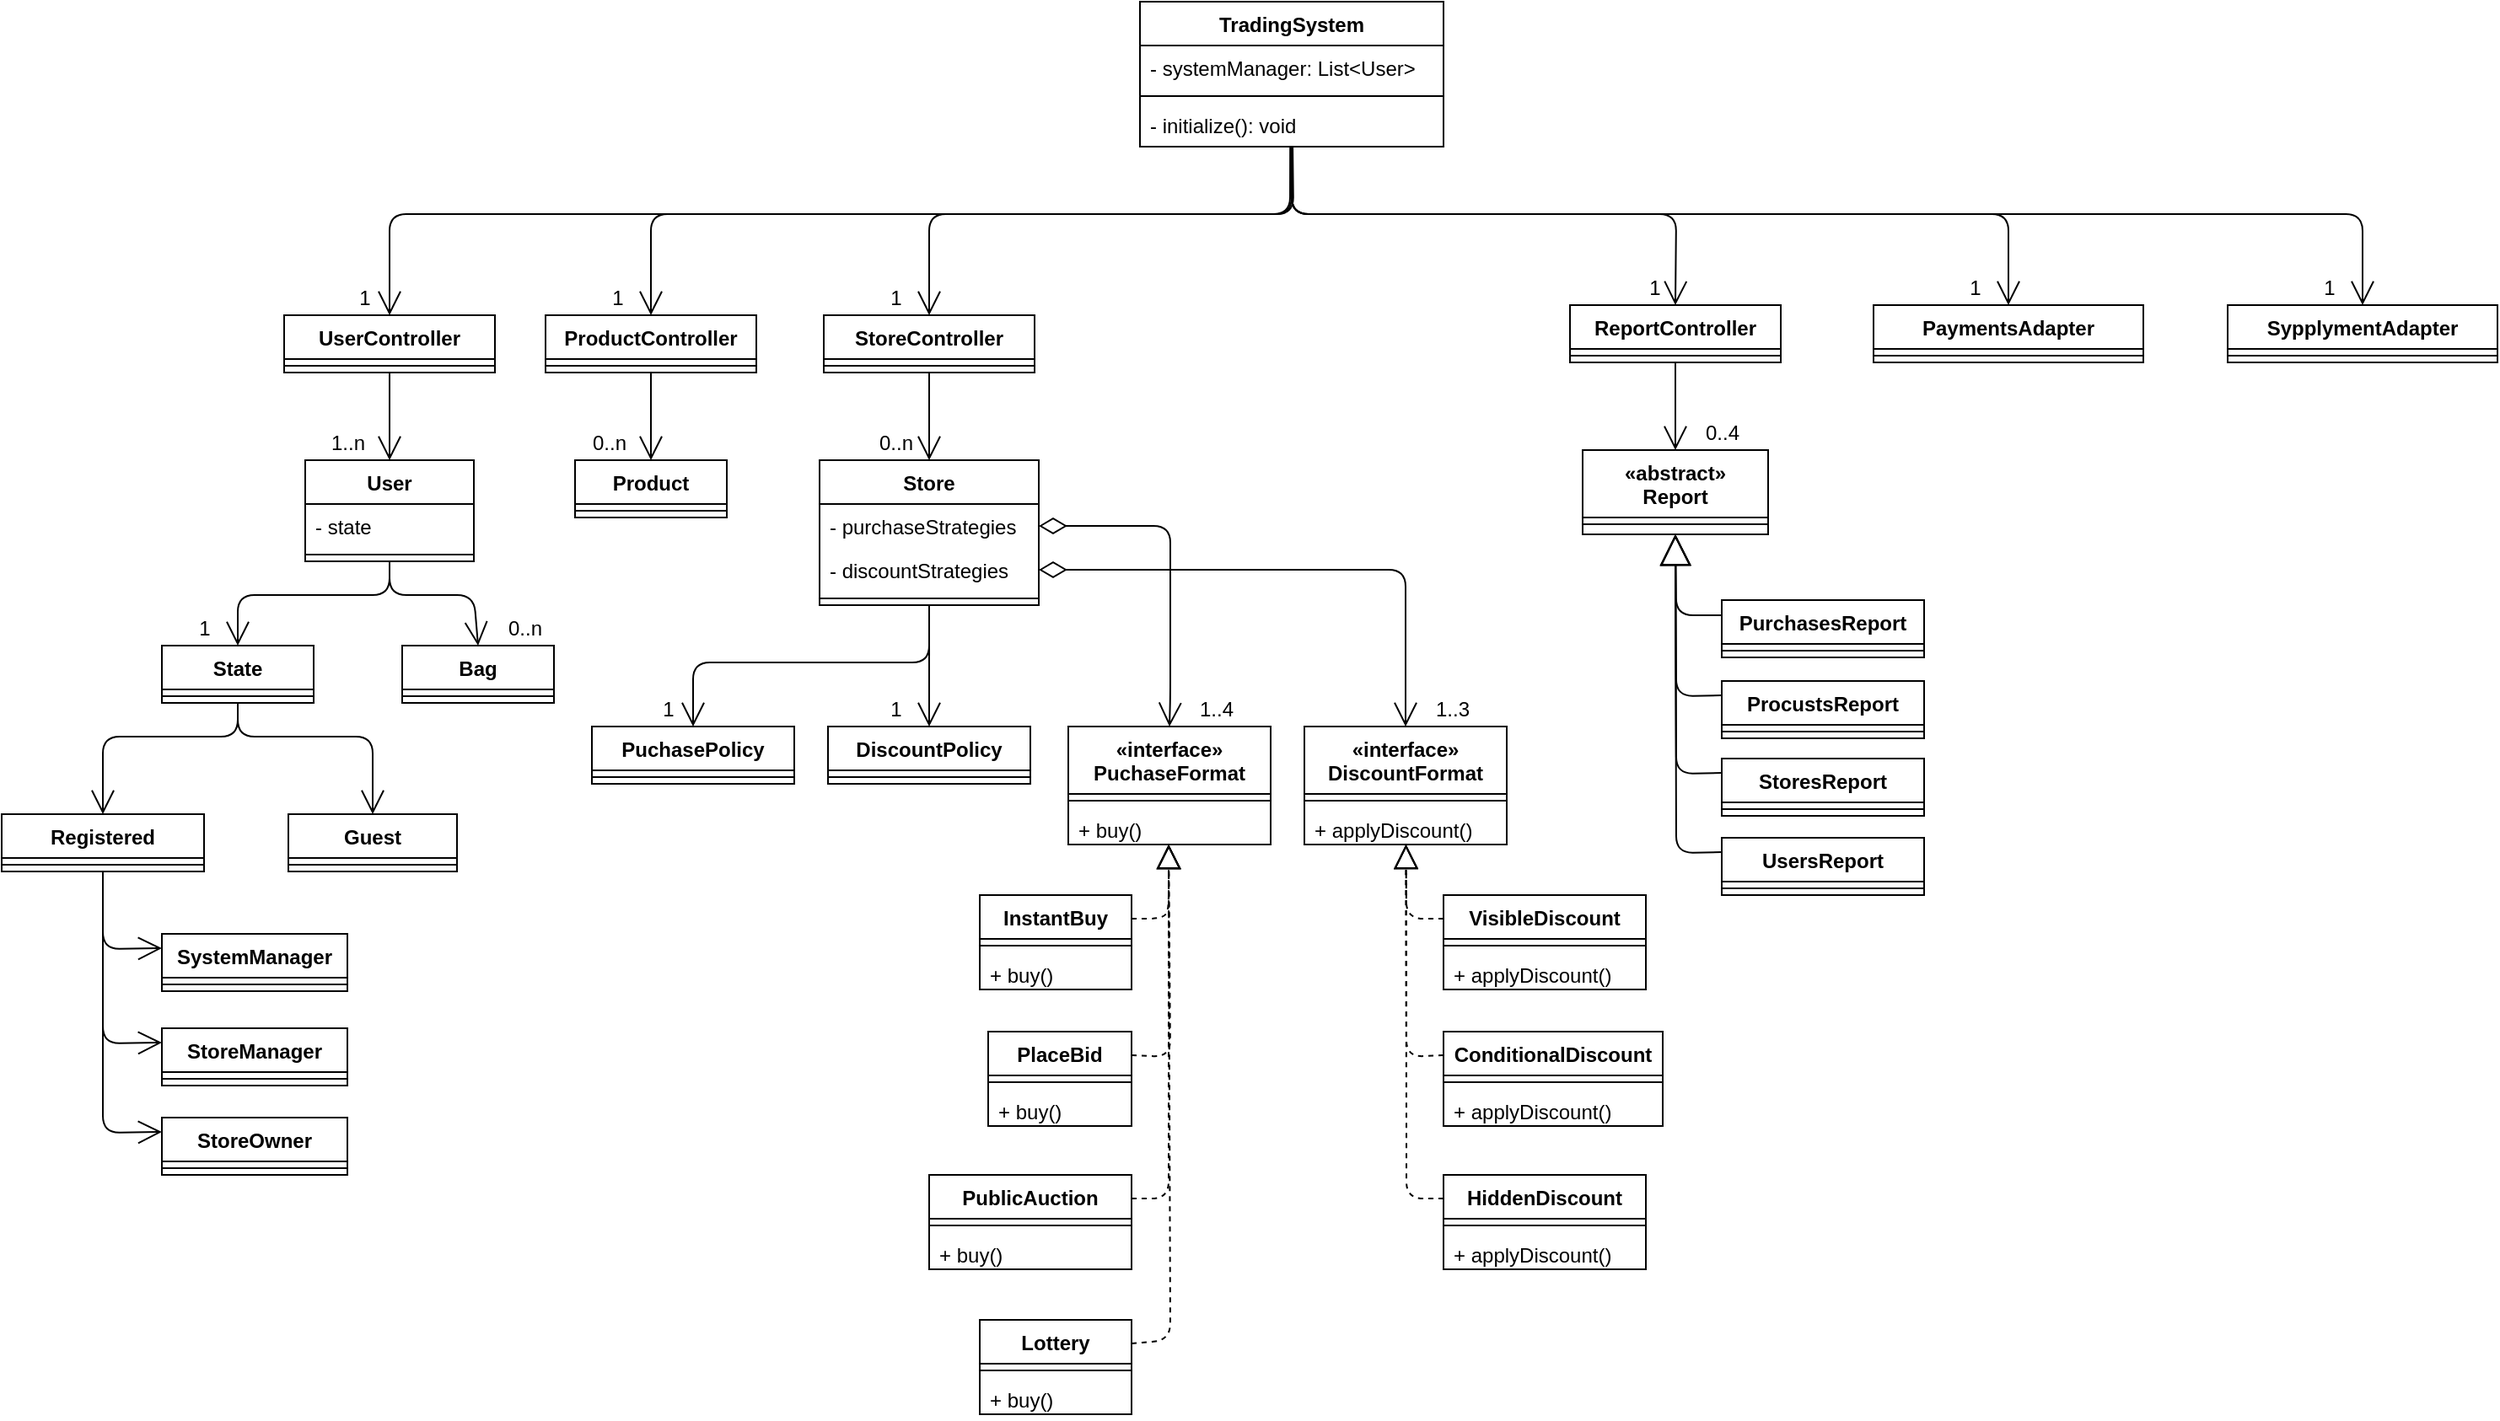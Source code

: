 <mxfile version="14.4.7" type="device"><diagram id="RefZyHLw1zsKc77F1APH" name="Page-1"><mxGraphModel dx="2129" dy="783" grid="1" gridSize="10" guides="1" tooltips="1" connect="1" arrows="1" fold="1" page="1" pageScale="1" pageWidth="850" pageHeight="1100" math="0" shadow="0"><root><mxCell id="0"/><mxCell id="1" parent="0"/><mxCell id="fxyR44luEnfHomacXjEl-21" value="Bag" style="swimlane;fontStyle=1;align=center;verticalAlign=top;childLayout=stackLayout;horizontal=1;startSize=26;horizontalStack=0;resizeParent=1;resizeLast=0;collapsible=1;marginBottom=0;rounded=0;shadow=0;strokeWidth=1;" parent="1" vertex="1"><mxGeometry x="287.5" y="466" width="90" height="34" as="geometry"><mxRectangle x="340" y="380" width="170" height="26" as="alternateBounds"/></mxGeometry></mxCell><mxCell id="fxyR44luEnfHomacXjEl-23" value="" style="line;html=1;strokeWidth=1;align=left;verticalAlign=middle;spacingTop=-1;spacingLeft=3;spacingRight=3;rotatable=0;labelPosition=right;points=[];portConstraint=eastwest;" parent="fxyR44luEnfHomacXjEl-21" vertex="1"><mxGeometry y="26" width="90" height="8" as="geometry"/></mxCell><mxCell id="fxyR44luEnfHomacXjEl-24" value="TradingSystem" style="swimlane;fontStyle=1;align=center;verticalAlign=top;childLayout=stackLayout;horizontal=1;startSize=26;horizontalStack=0;resizeParent=1;resizeParentMax=0;resizeLast=0;collapsible=1;marginBottom=0;" parent="1" vertex="1"><mxGeometry x="725" y="84" width="180" height="86" as="geometry"/></mxCell><mxCell id="fxyR44luEnfHomacXjEl-25" value="- systemManager: List&lt;User&gt;" style="text;strokeColor=none;fillColor=none;align=left;verticalAlign=top;spacingLeft=4;spacingRight=4;overflow=hidden;rotatable=0;points=[[0,0.5],[1,0.5]];portConstraint=eastwest;" parent="fxyR44luEnfHomacXjEl-24" vertex="1"><mxGeometry y="26" width="180" height="26" as="geometry"/></mxCell><mxCell id="fxyR44luEnfHomacXjEl-26" value="" style="line;strokeWidth=1;fillColor=none;align=left;verticalAlign=middle;spacingTop=-1;spacingLeft=3;spacingRight=3;rotatable=0;labelPosition=right;points=[];portConstraint=eastwest;" parent="fxyR44luEnfHomacXjEl-24" vertex="1"><mxGeometry y="52" width="180" height="8" as="geometry"/></mxCell><mxCell id="fxyR44luEnfHomacXjEl-27" value="- initialize(): void" style="text;strokeColor=none;fillColor=none;align=left;verticalAlign=top;spacingLeft=4;spacingRight=4;overflow=hidden;rotatable=0;points=[[0,0.5],[1,0.5]];portConstraint=eastwest;" parent="fxyR44luEnfHomacXjEl-24" vertex="1"><mxGeometry y="60" width="180" height="26" as="geometry"/></mxCell><mxCell id="fxyR44luEnfHomacXjEl-28" value="SypplymentAdapter" style="swimlane;fontStyle=1;align=center;verticalAlign=top;childLayout=stackLayout;horizontal=1;startSize=26;horizontalStack=0;resizeParent=1;resizeParentMax=0;resizeLast=0;collapsible=1;marginBottom=0;" parent="1" vertex="1"><mxGeometry x="1370" y="264" width="160" height="34" as="geometry"/></mxCell><mxCell id="fxyR44luEnfHomacXjEl-29" value="" style="line;strokeWidth=1;fillColor=none;align=left;verticalAlign=middle;spacingTop=-1;spacingLeft=3;spacingRight=3;rotatable=0;labelPosition=right;points=[];portConstraint=eastwest;" parent="fxyR44luEnfHomacXjEl-28" vertex="1"><mxGeometry y="26" width="160" height="8" as="geometry"/></mxCell><mxCell id="fxyR44luEnfHomacXjEl-30" value="PaymentsAdapter" style="swimlane;fontStyle=1;align=center;verticalAlign=top;childLayout=stackLayout;horizontal=1;startSize=26;horizontalStack=0;resizeParent=1;resizeParentMax=0;resizeLast=0;collapsible=1;marginBottom=0;" parent="1" vertex="1"><mxGeometry x="1160" y="264" width="160" height="34" as="geometry"/></mxCell><mxCell id="fxyR44luEnfHomacXjEl-31" value="" style="line;strokeWidth=1;fillColor=none;align=left;verticalAlign=middle;spacingTop=-1;spacingLeft=3;spacingRight=3;rotatable=0;labelPosition=right;points=[];portConstraint=eastwest;" parent="fxyR44luEnfHomacXjEl-30" vertex="1"><mxGeometry y="26" width="160" height="8" as="geometry"/></mxCell><mxCell id="fxyR44luEnfHomacXjEl-32" value="" style="endArrow=open;endFill=1;endSize=12;html=1;exitX=0.5;exitY=1;exitDx=0;exitDy=0;entryX=0.5;entryY=0;entryDx=0;entryDy=0;exitPerimeter=0;" parent="1" source="fxyR44luEnfHomacXjEl-27" target="fxyR44luEnfHomacXjEl-30" edge="1"><mxGeometry width="160" relative="1" as="geometry"><mxPoint x="420" y="136" as="sourcePoint"/><mxPoint x="580" y="136" as="targetPoint"/><Array as="points"><mxPoint x="815" y="210"/><mxPoint x="1240" y="210"/></Array></mxGeometry></mxCell><mxCell id="fxyR44luEnfHomacXjEl-36" value="" style="endArrow=open;endFill=1;endSize=12;html=1;entryX=0.5;entryY=0;entryDx=0;entryDy=0;exitX=0.5;exitY=1;exitDx=0;exitDy=0;" parent="1" source="RaA0gmaQhVdnIfGNhmqf-25" target="fxyR44luEnfHomacXjEl-50" edge="1"><mxGeometry width="160" relative="1" as="geometry"><mxPoint x="340" y="286" as="sourcePoint"/><mxPoint x="150" y="356" as="targetPoint"/><Array as="points"><mxPoint x="280" y="326"/></Array></mxGeometry></mxCell><mxCell id="fxyR44luEnfHomacXjEl-37" value="1..n" style="text;html=1;align=center;verticalAlign=middle;resizable=0;points=[];autosize=1;" parent="1" vertex="1"><mxGeometry x="235" y="336" width="40" height="20" as="geometry"/></mxCell><mxCell id="fxyR44luEnfHomacXjEl-39" value="" style="endArrow=open;endFill=1;endSize=12;html=1;exitX=0.5;exitY=1;exitDx=0;exitDy=0;entryX=0.5;entryY=0;entryDx=0;entryDy=0;" parent="1" source="fxyR44luEnfHomacXjEl-50" target="fxyR44luEnfHomacXjEl-21" edge="1"><mxGeometry width="160" relative="1" as="geometry"><mxPoint x="150" y="396" as="sourcePoint"/><mxPoint x="310" y="496" as="targetPoint"/><Array as="points"><mxPoint x="280" y="436"/><mxPoint x="330" y="436"/></Array></mxGeometry></mxCell><mxCell id="fxyR44luEnfHomacXjEl-42" value="0..n" style="text;html=1;align=center;verticalAlign=middle;resizable=0;points=[];autosize=1;" parent="1" vertex="1"><mxGeometry x="390" y="336" width="40" height="20" as="geometry"/></mxCell><mxCell id="fxyR44luEnfHomacXjEl-43" value="0..n" style="text;html=1;align=center;verticalAlign=middle;resizable=0;points=[];autosize=1;" parent="1" vertex="1"><mxGeometry x="340" y="446" width="40" height="20" as="geometry"/></mxCell><mxCell id="fxyR44luEnfHomacXjEl-45" value="0..n" style="text;html=1;align=center;verticalAlign=middle;resizable=0;points=[];autosize=1;" parent="1" vertex="1"><mxGeometry x="560" y="336" width="40" height="20" as="geometry"/></mxCell><mxCell id="fxyR44luEnfHomacXjEl-50" value="User" style="swimlane;fontStyle=1;align=center;verticalAlign=top;childLayout=stackLayout;horizontal=1;startSize=26;horizontalStack=0;resizeParent=1;resizeParentMax=0;resizeLast=0;collapsible=1;marginBottom=0;" parent="1" vertex="1"><mxGeometry x="230" y="356" width="100" height="60" as="geometry"/></mxCell><mxCell id="fxyR44luEnfHomacXjEl-56" value="- state" style="text;align=left;verticalAlign=top;spacingLeft=4;spacingRight=4;overflow=hidden;rotatable=0;points=[[0,0.5],[1,0.5]];portConstraint=eastwest;" parent="fxyR44luEnfHomacXjEl-50" vertex="1"><mxGeometry y="26" width="100" height="26" as="geometry"/></mxCell><mxCell id="fxyR44luEnfHomacXjEl-51" value="" style="line;strokeWidth=1;fillColor=none;align=left;verticalAlign=middle;spacingTop=-1;spacingLeft=3;spacingRight=3;rotatable=0;labelPosition=right;points=[];portConstraint=eastwest;" parent="fxyR44luEnfHomacXjEl-50" vertex="1"><mxGeometry y="52" width="100" height="8" as="geometry"/></mxCell><mxCell id="fxyR44luEnfHomacXjEl-54" value="Registered" style="swimlane;fontStyle=1;align=center;verticalAlign=top;childLayout=stackLayout;horizontal=1;startSize=26;horizontalStack=0;resizeParent=1;resizeParentMax=0;resizeLast=0;collapsible=1;marginBottom=0;" parent="1" vertex="1"><mxGeometry x="50" y="566" width="120" height="34" as="geometry"/></mxCell><mxCell id="fxyR44luEnfHomacXjEl-55" value="" style="line;strokeWidth=1;fillColor=none;align=left;verticalAlign=middle;spacingTop=-1;spacingLeft=3;spacingRight=3;rotatable=0;labelPosition=right;points=[];portConstraint=eastwest;" parent="fxyR44luEnfHomacXjEl-54" vertex="1"><mxGeometry y="26" width="120" height="8" as="geometry"/></mxCell><mxCell id="fxyR44luEnfHomacXjEl-57" value="State" style="swimlane;fontStyle=1;align=center;verticalAlign=top;childLayout=stackLayout;horizontal=1;startSize=26;horizontalStack=0;resizeParent=1;resizeParentMax=0;resizeLast=0;collapsible=1;marginBottom=0;" parent="1" vertex="1"><mxGeometry x="145" y="466" width="90" height="34" as="geometry"/></mxCell><mxCell id="fxyR44luEnfHomacXjEl-58" value="" style="line;strokeWidth=1;fillColor=none;align=left;verticalAlign=middle;spacingTop=-1;spacingLeft=3;spacingRight=3;rotatable=0;labelPosition=right;points=[];portConstraint=eastwest;" parent="fxyR44luEnfHomacXjEl-57" vertex="1"><mxGeometry y="26" width="90" height="8" as="geometry"/></mxCell><mxCell id="fxyR44luEnfHomacXjEl-59" value="Guest" style="swimlane;fontStyle=1;align=center;verticalAlign=top;childLayout=stackLayout;horizontal=1;startSize=26;horizontalStack=0;resizeParent=1;resizeParentMax=0;resizeLast=0;collapsible=1;marginBottom=0;" parent="1" vertex="1"><mxGeometry x="220" y="566" width="100" height="34" as="geometry"/></mxCell><mxCell id="fxyR44luEnfHomacXjEl-60" value="" style="line;strokeWidth=1;fillColor=none;align=left;verticalAlign=middle;spacingTop=-1;spacingLeft=3;spacingRight=3;rotatable=0;labelPosition=right;points=[];portConstraint=eastwest;" parent="fxyR44luEnfHomacXjEl-59" vertex="1"><mxGeometry y="26" width="100" height="8" as="geometry"/></mxCell><mxCell id="fxyR44luEnfHomacXjEl-72" value="" style="endArrow=open;endFill=1;endSize=12;html=1;exitX=0.5;exitY=1;exitDx=0;exitDy=0;entryX=0.5;entryY=0;entryDx=0;entryDy=0;" parent="1" source="fxyR44luEnfHomacXjEl-50" target="fxyR44luEnfHomacXjEl-57" edge="1"><mxGeometry width="160" relative="1" as="geometry"><mxPoint x="250" y="396" as="sourcePoint"/><mxPoint x="465" y="426" as="targetPoint"/><Array as="points"><mxPoint x="280" y="436"/><mxPoint x="190" y="436"/></Array></mxGeometry></mxCell><mxCell id="fxyR44luEnfHomacXjEl-73" value="1" style="text;html=1;align=center;verticalAlign=middle;resizable=0;points=[];autosize=1;" parent="1" vertex="1"><mxGeometry x="160" y="446" width="20" height="20" as="geometry"/></mxCell><mxCell id="fxyR44luEnfHomacXjEl-78" value="Store" style="swimlane;fontStyle=1;align=center;verticalAlign=top;childLayout=stackLayout;horizontal=1;startSize=26;horizontalStack=0;resizeParent=1;resizeLast=0;collapsible=1;marginBottom=0;rounded=0;shadow=0;strokeWidth=1;" parent="1" vertex="1"><mxGeometry x="535" y="356" width="130" height="86" as="geometry"><mxRectangle x="340" y="380" width="170" height="26" as="alternateBounds"/></mxGeometry></mxCell><mxCell id="fxyR44luEnfHomacXjEl-94" value="- purchaseStrategies" style="text;align=left;verticalAlign=top;spacingLeft=4;spacingRight=4;overflow=hidden;rotatable=0;points=[[0,0.5],[1,0.5]];portConstraint=eastwest;" parent="fxyR44luEnfHomacXjEl-78" vertex="1"><mxGeometry y="26" width="130" height="26" as="geometry"/></mxCell><mxCell id="fxyR44luEnfHomacXjEl-130" value="- discountStrategies" style="text;align=left;verticalAlign=top;spacingLeft=4;spacingRight=4;overflow=hidden;rotatable=0;points=[[0,0.5],[1,0.5]];portConstraint=eastwest;" parent="fxyR44luEnfHomacXjEl-78" vertex="1"><mxGeometry y="52" width="130" height="26" as="geometry"/></mxCell><mxCell id="fxyR44luEnfHomacXjEl-79" value="" style="line;html=1;strokeWidth=1;align=left;verticalAlign=middle;spacingTop=-1;spacingLeft=3;spacingRight=3;rotatable=0;labelPosition=right;points=[];portConstraint=eastwest;" parent="fxyR44luEnfHomacXjEl-78" vertex="1"><mxGeometry y="78" width="130" height="8" as="geometry"/></mxCell><mxCell id="fxyR44luEnfHomacXjEl-80" value="" style="endArrow=open;endFill=1;endSize=12;html=1;entryX=0.5;entryY=0;entryDx=0;entryDy=0;exitX=0.5;exitY=1;exitDx=0;exitDy=0;" parent="1" source="RaA0gmaQhVdnIfGNhmqf-23" target="fxyR44luEnfHomacXjEl-83" edge="1"><mxGeometry width="160" relative="1" as="geometry"><mxPoint x="400" y="199" as="sourcePoint"/><mxPoint x="660" y="586" as="targetPoint"/><Array as="points"/></mxGeometry></mxCell><mxCell id="fxyR44luEnfHomacXjEl-83" value="Product" style="swimlane;fontStyle=1;align=center;verticalAlign=top;childLayout=stackLayout;horizontal=1;startSize=26;horizontalStack=0;resizeParent=1;resizeLast=0;collapsible=1;marginBottom=0;rounded=0;shadow=0;strokeWidth=1;" parent="1" vertex="1"><mxGeometry x="390" y="356" width="90" height="34" as="geometry"><mxRectangle x="340" y="380" width="170" height="26" as="alternateBounds"/></mxGeometry></mxCell><mxCell id="fxyR44luEnfHomacXjEl-84" value="" style="line;html=1;strokeWidth=1;align=left;verticalAlign=middle;spacingTop=-1;spacingLeft=3;spacingRight=3;rotatable=0;labelPosition=right;points=[];portConstraint=eastwest;" parent="fxyR44luEnfHomacXjEl-83" vertex="1"><mxGeometry y="26" width="90" height="8" as="geometry"/></mxCell><mxCell id="fxyR44luEnfHomacXjEl-85" value="«interface»&#10;PuchaseFormat" style="swimlane;fontStyle=1;align=center;verticalAlign=top;childLayout=stackLayout;horizontal=1;startSize=40;horizontalStack=0;resizeParent=1;resizeLast=0;collapsible=1;marginBottom=0;rounded=0;shadow=0;strokeWidth=1;" parent="1" vertex="1"><mxGeometry x="682.5" y="514" width="120" height="70" as="geometry"><mxRectangle x="340" y="380" width="170" height="26" as="alternateBounds"/></mxGeometry></mxCell><mxCell id="fxyR44luEnfHomacXjEl-86" value="" style="line;html=1;strokeWidth=1;align=left;verticalAlign=middle;spacingTop=-1;spacingLeft=3;spacingRight=3;rotatable=0;labelPosition=right;points=[];portConstraint=eastwest;" parent="fxyR44luEnfHomacXjEl-85" vertex="1"><mxGeometry y="40" width="120" height="8" as="geometry"/></mxCell><mxCell id="fxyR44luEnfHomacXjEl-104" value="+ buy()" style="text;align=left;verticalAlign=top;spacingLeft=4;spacingRight=4;overflow=hidden;rotatable=0;points=[[0,0.5],[1,0.5]];portConstraint=eastwest;" parent="fxyR44luEnfHomacXjEl-85" vertex="1"><mxGeometry y="48" width="120" height="22" as="geometry"/></mxCell><mxCell id="fxyR44luEnfHomacXjEl-87" value="PuchasePolicy" style="swimlane;fontStyle=1;align=center;verticalAlign=top;childLayout=stackLayout;horizontal=1;startSize=26;horizontalStack=0;resizeParent=1;resizeLast=0;collapsible=1;marginBottom=0;rounded=0;shadow=0;strokeWidth=1;" parent="1" vertex="1"><mxGeometry x="400" y="514" width="120" height="34" as="geometry"><mxRectangle x="340" y="380" width="170" height="26" as="alternateBounds"/></mxGeometry></mxCell><mxCell id="fxyR44luEnfHomacXjEl-88" value="" style="line;html=1;strokeWidth=1;align=left;verticalAlign=middle;spacingTop=-1;spacingLeft=3;spacingRight=3;rotatable=0;labelPosition=right;points=[];portConstraint=eastwest;" parent="fxyR44luEnfHomacXjEl-87" vertex="1"><mxGeometry y="26" width="120" height="8" as="geometry"/></mxCell><mxCell id="fxyR44luEnfHomacXjEl-89" value="DiscountPolicy" style="swimlane;fontStyle=1;align=center;verticalAlign=top;childLayout=stackLayout;horizontal=1;startSize=26;horizontalStack=0;resizeParent=1;resizeLast=0;collapsible=1;marginBottom=0;rounded=0;shadow=0;strokeWidth=1;" parent="1" vertex="1"><mxGeometry x="540" y="514" width="120" height="34" as="geometry"><mxRectangle x="340" y="380" width="170" height="26" as="alternateBounds"/></mxGeometry></mxCell><mxCell id="fxyR44luEnfHomacXjEl-90" value="" style="line;html=1;strokeWidth=1;align=left;verticalAlign=middle;spacingTop=-1;spacingLeft=3;spacingRight=3;rotatable=0;labelPosition=right;points=[];portConstraint=eastwest;" parent="fxyR44luEnfHomacXjEl-89" vertex="1"><mxGeometry y="26" width="120" height="8" as="geometry"/></mxCell><mxCell id="fxyR44luEnfHomacXjEl-91" value="«interface»&#10;DiscountFormat" style="swimlane;fontStyle=1;align=center;verticalAlign=top;childLayout=stackLayout;horizontal=1;startSize=40;horizontalStack=0;resizeParent=1;resizeLast=0;collapsible=1;marginBottom=0;rounded=0;shadow=0;strokeWidth=1;" parent="1" vertex="1"><mxGeometry x="822.5" y="514" width="120" height="70" as="geometry"><mxRectangle x="340" y="380" width="170" height="26" as="alternateBounds"/></mxGeometry></mxCell><mxCell id="fxyR44luEnfHomacXjEl-92" value="" style="line;html=1;strokeWidth=1;align=left;verticalAlign=middle;spacingTop=-1;spacingLeft=3;spacingRight=3;rotatable=0;labelPosition=right;points=[];portConstraint=eastwest;" parent="fxyR44luEnfHomacXjEl-91" vertex="1"><mxGeometry y="40" width="120" height="8" as="geometry"/></mxCell><mxCell id="fxyR44luEnfHomacXjEl-109" value="+ applyDiscount()" style="text;align=left;verticalAlign=top;spacingLeft=4;spacingRight=4;overflow=hidden;rotatable=0;points=[[0,0.5],[1,0.5]];portConstraint=eastwest;" parent="fxyR44luEnfHomacXjEl-91" vertex="1"><mxGeometry y="48" width="120" height="22" as="geometry"/></mxCell><mxCell id="fxyR44luEnfHomacXjEl-96" value="PublicAuction" style="swimlane;fontStyle=1;align=center;verticalAlign=top;childLayout=stackLayout;horizontal=1;startSize=26;horizontalStack=0;resizeParent=1;resizeLast=0;collapsible=1;marginBottom=0;rounded=0;shadow=0;strokeWidth=1;" parent="1" vertex="1"><mxGeometry x="600" y="780" width="120" height="56" as="geometry"><mxRectangle x="340" y="380" width="170" height="26" as="alternateBounds"/></mxGeometry></mxCell><mxCell id="fxyR44luEnfHomacXjEl-97" value="" style="line;html=1;strokeWidth=1;align=left;verticalAlign=middle;spacingTop=-1;spacingLeft=3;spacingRight=3;rotatable=0;labelPosition=right;points=[];portConstraint=eastwest;" parent="fxyR44luEnfHomacXjEl-96" vertex="1"><mxGeometry y="26" width="120" height="8" as="geometry"/></mxCell><mxCell id="fxyR44luEnfHomacXjEl-123" value="+ buy()" style="text;align=left;verticalAlign=top;spacingLeft=4;spacingRight=4;overflow=hidden;rotatable=0;points=[[0,0.5],[1,0.5]];portConstraint=eastwest;" parent="fxyR44luEnfHomacXjEl-96" vertex="1"><mxGeometry y="34" width="120" height="22" as="geometry"/></mxCell><mxCell id="fxyR44luEnfHomacXjEl-98" value="PlaceBid" style="swimlane;fontStyle=1;align=center;verticalAlign=top;childLayout=stackLayout;horizontal=1;startSize=26;horizontalStack=0;resizeParent=1;resizeLast=0;collapsible=1;marginBottom=0;rounded=0;shadow=0;strokeWidth=1;" parent="1" vertex="1"><mxGeometry x="635" y="695" width="85" height="56" as="geometry"><mxRectangle x="340" y="380" width="170" height="26" as="alternateBounds"/></mxGeometry></mxCell><mxCell id="fxyR44luEnfHomacXjEl-99" value="" style="line;html=1;strokeWidth=1;align=left;verticalAlign=middle;spacingTop=-1;spacingLeft=3;spacingRight=3;rotatable=0;labelPosition=right;points=[];portConstraint=eastwest;" parent="fxyR44luEnfHomacXjEl-98" vertex="1"><mxGeometry y="26" width="85" height="8" as="geometry"/></mxCell><mxCell id="fxyR44luEnfHomacXjEl-124" value="+ buy()" style="text;align=left;verticalAlign=top;spacingLeft=4;spacingRight=4;overflow=hidden;rotatable=0;points=[[0,0.5],[1,0.5]];portConstraint=eastwest;" parent="fxyR44luEnfHomacXjEl-98" vertex="1"><mxGeometry y="34" width="85" height="22" as="geometry"/></mxCell><mxCell id="fxyR44luEnfHomacXjEl-100" value="InstantBuy" style="swimlane;fontStyle=1;align=center;verticalAlign=top;childLayout=stackLayout;horizontal=1;startSize=26;horizontalStack=0;resizeParent=1;resizeLast=0;collapsible=1;marginBottom=0;rounded=0;shadow=0;strokeWidth=1;" parent="1" vertex="1"><mxGeometry x="630" y="614" width="90" height="56" as="geometry"><mxRectangle x="340" y="380" width="170" height="26" as="alternateBounds"/></mxGeometry></mxCell><mxCell id="fxyR44luEnfHomacXjEl-101" value="" style="line;html=1;strokeWidth=1;align=left;verticalAlign=middle;spacingTop=-1;spacingLeft=3;spacingRight=3;rotatable=0;labelPosition=right;points=[];portConstraint=eastwest;" parent="fxyR44luEnfHomacXjEl-100" vertex="1"><mxGeometry y="26" width="90" height="8" as="geometry"/></mxCell><mxCell id="fxyR44luEnfHomacXjEl-126" value="+ buy()" style="text;align=left;verticalAlign=top;spacingLeft=4;spacingRight=4;overflow=hidden;rotatable=0;points=[[0,0.5],[1,0.5]];portConstraint=eastwest;" parent="fxyR44luEnfHomacXjEl-100" vertex="1"><mxGeometry y="34" width="90" height="22" as="geometry"/></mxCell><mxCell id="fxyR44luEnfHomacXjEl-102" value="Lottery" style="swimlane;fontStyle=1;align=center;verticalAlign=top;childLayout=stackLayout;horizontal=1;startSize=26;horizontalStack=0;resizeParent=1;resizeLast=0;collapsible=1;marginBottom=0;rounded=0;shadow=0;strokeWidth=1;" parent="1" vertex="1"><mxGeometry x="630" y="866" width="90" height="56" as="geometry"><mxRectangle x="340" y="380" width="170" height="26" as="alternateBounds"/></mxGeometry></mxCell><mxCell id="fxyR44luEnfHomacXjEl-103" value="" style="line;html=1;strokeWidth=1;align=left;verticalAlign=middle;spacingTop=-1;spacingLeft=3;spacingRight=3;rotatable=0;labelPosition=right;points=[];portConstraint=eastwest;" parent="fxyR44luEnfHomacXjEl-102" vertex="1"><mxGeometry y="26" width="90" height="8" as="geometry"/></mxCell><mxCell id="fxyR44luEnfHomacXjEl-125" value="+ buy()" style="text;align=left;verticalAlign=top;spacingLeft=4;spacingRight=4;overflow=hidden;rotatable=0;points=[[0,0.5],[1,0.5]];portConstraint=eastwest;" parent="fxyR44luEnfHomacXjEl-102" vertex="1"><mxGeometry y="34" width="90" height="22" as="geometry"/></mxCell><mxCell id="fxyR44luEnfHomacXjEl-108" value="" style="endArrow=open;endFill=1;endSize=12;html=1;entryX=0.5;entryY=0;entryDx=0;entryDy=0;exitX=0.5;exitY=1;exitDx=0;exitDy=0;" parent="1" source="fxyR44luEnfHomacXjEl-78" target="fxyR44luEnfHomacXjEl-87" edge="1"><mxGeometry width="160" relative="1" as="geometry"><mxPoint x="618" y="442" as="sourcePoint"/><mxPoint x="672.5" y="592.0" as="targetPoint"/><Array as="points"><mxPoint x="600" y="476"/><mxPoint x="460" y="476"/></Array></mxGeometry></mxCell><mxCell id="fxyR44luEnfHomacXjEl-110" value="VisibleDiscount" style="swimlane;fontStyle=1;align=center;verticalAlign=top;childLayout=stackLayout;horizontal=1;startSize=26;horizontalStack=0;resizeParent=1;resizeLast=0;collapsible=1;marginBottom=0;rounded=0;shadow=0;strokeWidth=1;" parent="1" vertex="1"><mxGeometry x="905" y="614" width="120" height="56" as="geometry"><mxRectangle x="340" y="380" width="170" height="26" as="alternateBounds"/></mxGeometry></mxCell><mxCell id="fxyR44luEnfHomacXjEl-111" value="" style="line;html=1;strokeWidth=1;align=left;verticalAlign=middle;spacingTop=-1;spacingLeft=3;spacingRight=3;rotatable=0;labelPosition=right;points=[];portConstraint=eastwest;" parent="fxyR44luEnfHomacXjEl-110" vertex="1"><mxGeometry y="26" width="120" height="8" as="geometry"/></mxCell><mxCell id="fxyR44luEnfHomacXjEl-138" value="+ applyDiscount()" style="text;align=left;verticalAlign=top;spacingLeft=4;spacingRight=4;overflow=hidden;rotatable=0;points=[[0,0.5],[1,0.5]];portConstraint=eastwest;" parent="fxyR44luEnfHomacXjEl-110" vertex="1"><mxGeometry y="34" width="120" height="22" as="geometry"/></mxCell><mxCell id="fxyR44luEnfHomacXjEl-112" value="ConditionalDiscount" style="swimlane;fontStyle=1;align=center;verticalAlign=top;childLayout=stackLayout;horizontal=1;startSize=26;horizontalStack=0;resizeParent=1;resizeLast=0;collapsible=1;marginBottom=0;rounded=0;shadow=0;strokeWidth=1;" parent="1" vertex="1"><mxGeometry x="905" y="695" width="130" height="56" as="geometry"><mxRectangle x="340" y="380" width="170" height="26" as="alternateBounds"/></mxGeometry></mxCell><mxCell id="fxyR44luEnfHomacXjEl-113" value="" style="line;html=1;strokeWidth=1;align=left;verticalAlign=middle;spacingTop=-1;spacingLeft=3;spacingRight=3;rotatable=0;labelPosition=right;points=[];portConstraint=eastwest;" parent="fxyR44luEnfHomacXjEl-112" vertex="1"><mxGeometry y="26" width="130" height="8" as="geometry"/></mxCell><mxCell id="fxyR44luEnfHomacXjEl-139" value="+ applyDiscount()" style="text;align=left;verticalAlign=top;spacingLeft=4;spacingRight=4;overflow=hidden;rotatable=0;points=[[0,0.5],[1,0.5]];portConstraint=eastwest;" parent="fxyR44luEnfHomacXjEl-112" vertex="1"><mxGeometry y="34" width="130" height="22" as="geometry"/></mxCell><mxCell id="fxyR44luEnfHomacXjEl-114" value="HiddenDiscount" style="swimlane;fontStyle=1;align=center;verticalAlign=top;childLayout=stackLayout;horizontal=1;startSize=26;horizontalStack=0;resizeParent=1;resizeLast=0;collapsible=1;marginBottom=0;rounded=0;shadow=0;strokeWidth=1;" parent="1" vertex="1"><mxGeometry x="905" y="780" width="120" height="56" as="geometry"><mxRectangle x="340" y="380" width="170" height="26" as="alternateBounds"/></mxGeometry></mxCell><mxCell id="fxyR44luEnfHomacXjEl-115" value="" style="line;html=1;strokeWidth=1;align=left;verticalAlign=middle;spacingTop=-1;spacingLeft=3;spacingRight=3;rotatable=0;labelPosition=right;points=[];portConstraint=eastwest;" parent="fxyR44luEnfHomacXjEl-114" vertex="1"><mxGeometry y="26" width="120" height="8" as="geometry"/></mxCell><mxCell id="fxyR44luEnfHomacXjEl-140" value="+ applyDiscount()" style="text;align=left;verticalAlign=top;spacingLeft=4;spacingRight=4;overflow=hidden;rotatable=0;points=[[0,0.5],[1,0.5]];portConstraint=eastwest;" parent="fxyR44luEnfHomacXjEl-114" vertex="1"><mxGeometry y="34" width="120" height="22" as="geometry"/></mxCell><mxCell id="fxyR44luEnfHomacXjEl-121" value="" style="endArrow=open;endFill=1;endSize=12;html=1;exitX=0.5;exitY=1;exitDx=0;exitDy=0;entryX=0.5;entryY=0;entryDx=0;entryDy=0;" parent="1" source="fxyR44luEnfHomacXjEl-78" target="fxyR44luEnfHomacXjEl-89" edge="1"><mxGeometry width="160" relative="1" as="geometry"><mxPoint x="672.5" y="562.0" as="sourcePoint"/><mxPoint x="802.5" y="812.0" as="targetPoint"/><Array as="points"/></mxGeometry></mxCell><mxCell id="fxyR44luEnfHomacXjEl-129" value="" style="endArrow=open;html=1;endSize=12;startArrow=diamondThin;startSize=14;startFill=0;edgeStyle=orthogonalEdgeStyle;align=left;verticalAlign=bottom;entryX=0.5;entryY=0;entryDx=0;entryDy=0;exitX=1;exitY=0.5;exitDx=0;exitDy=0;" parent="1" source="fxyR44luEnfHomacXjEl-94" target="fxyR44luEnfHomacXjEl-85" edge="1"><mxGeometry x="-0.647" y="-100" relative="1" as="geometry"><mxPoint x="620" y="446" as="sourcePoint"/><mxPoint x="280" y="576" as="targetPoint"/><Array as="points"><mxPoint x="743" y="395"/><mxPoint x="743" y="496"/></Array><mxPoint as="offset"/></mxGeometry></mxCell><mxCell id="fxyR44luEnfHomacXjEl-133" value="" style="endArrow=open;html=1;endSize=12;startArrow=diamondThin;startSize=14;startFill=0;edgeStyle=orthogonalEdgeStyle;align=left;verticalAlign=bottom;entryX=0.5;entryY=0;entryDx=0;entryDy=0;exitX=1;exitY=0.5;exitDx=0;exitDy=0;" parent="1" source="fxyR44luEnfHomacXjEl-130" target="fxyR44luEnfHomacXjEl-91" edge="1"><mxGeometry x="-0.647" y="-100" relative="1" as="geometry"><mxPoint x="692.5" y="405" as="sourcePoint"/><mxPoint x="610" y="540" as="targetPoint"/><Array as="points"><mxPoint x="882" y="421"/></Array><mxPoint as="offset"/></mxGeometry></mxCell><mxCell id="fxyR44luEnfHomacXjEl-135" value="" style="endArrow=block;dashed=1;endFill=0;endSize=12;html=1;entryX=0.502;entryY=0.996;entryDx=0;entryDy=0;entryPerimeter=0;exitX=0;exitY=0.25;exitDx=0;exitDy=0;" parent="1" source="fxyR44luEnfHomacXjEl-110" target="fxyR44luEnfHomacXjEl-109" edge="1"><mxGeometry width="160" relative="1" as="geometry"><mxPoint x="760" y="706" as="sourcePoint"/><mxPoint x="920" y="706" as="targetPoint"/><Array as="points"><mxPoint x="883" y="628"/></Array></mxGeometry></mxCell><mxCell id="fxyR44luEnfHomacXjEl-136" value="" style="endArrow=block;dashed=1;endFill=0;endSize=12;html=1;entryX=0.502;entryY=0.996;entryDx=0;entryDy=0;entryPerimeter=0;exitX=0;exitY=0.25;exitDx=0;exitDy=0;" parent="1" source="fxyR44luEnfHomacXjEl-112" target="fxyR44luEnfHomacXjEl-109" edge="1"><mxGeometry width="160" relative="1" as="geometry"><mxPoint x="910" y="654.5" as="sourcePoint"/><mxPoint x="892.74" y="593.912" as="targetPoint"/><Array as="points"><mxPoint x="883" y="710"/></Array></mxGeometry></mxCell><mxCell id="fxyR44luEnfHomacXjEl-137" value="" style="endArrow=block;dashed=1;endFill=0;endSize=12;html=1;entryX=0.502;entryY=1.004;entryDx=0;entryDy=0;entryPerimeter=0;exitX=0;exitY=0.25;exitDx=0;exitDy=0;" parent="1" source="fxyR44luEnfHomacXjEl-114" target="fxyR44luEnfHomacXjEl-109" edge="1"><mxGeometry width="160" relative="1" as="geometry"><mxPoint x="910" y="710.5" as="sourcePoint"/><mxPoint x="892.74" y="593.912" as="targetPoint"/><Array as="points"><mxPoint x="883" y="794"/><mxPoint x="883" y="755"/></Array></mxGeometry></mxCell><mxCell id="fxyR44luEnfHomacXjEl-141" value="" style="endArrow=block;dashed=1;endFill=0;endSize=12;html=1;entryX=0.497;entryY=1.002;entryDx=0;entryDy=0;entryPerimeter=0;exitX=1;exitY=0.25;exitDx=0;exitDy=0;" parent="1" source="fxyR44luEnfHomacXjEl-100" target="fxyR44luEnfHomacXjEl-104" edge="1"><mxGeometry width="160" relative="1" as="geometry"><mxPoint x="910.0" y="804.0" as="sourcePoint"/><mxPoint x="892.74" y="594.088" as="targetPoint"/><Array as="points"><mxPoint x="740" y="628"/><mxPoint x="742" y="620"/></Array></mxGeometry></mxCell><mxCell id="fxyR44luEnfHomacXjEl-142" value="" style="endArrow=block;dashed=1;endFill=0;endSize=12;html=1;exitX=1;exitY=0.25;exitDx=0;exitDy=0;entryX=0.496;entryY=1;entryDx=0;entryDy=0;entryPerimeter=0;" parent="1" source="fxyR44luEnfHomacXjEl-102" target="fxyR44luEnfHomacXjEl-104" edge="1"><mxGeometry width="160" relative="1" as="geometry"><mxPoint x="720" y="877.96" as="sourcePoint"/><mxPoint x="780" y="596" as="targetPoint"/><Array as="points"><mxPoint x="743" y="878"/></Array></mxGeometry></mxCell><mxCell id="fxyR44luEnfHomacXjEl-143" value="" style="endArrow=block;dashed=1;endFill=0;endSize=12;html=1;exitX=1;exitY=0.25;exitDx=0;exitDy=0;entryX=0.496;entryY=1.002;entryDx=0;entryDy=0;entryPerimeter=0;" parent="1" source="fxyR44luEnfHomacXjEl-96" target="fxyR44luEnfHomacXjEl-104" edge="1"><mxGeometry width="160" relative="1" as="geometry"><mxPoint x="730" y="648.0" as="sourcePoint"/><mxPoint x="770" y="596" as="targetPoint"/><Array as="points"><mxPoint x="742" y="794"/><mxPoint x="742" y="656"/><mxPoint x="742" y="648"/></Array></mxGeometry></mxCell><mxCell id="fxyR44luEnfHomacXjEl-144" value="" style="endArrow=block;dashed=1;endFill=0;endSize=12;html=1;exitX=1;exitY=0.25;exitDx=0;exitDy=0;entryX=0.496;entryY=0.997;entryDx=0;entryDy=0;entryPerimeter=0;" parent="1" source="fxyR44luEnfHomacXjEl-98" target="fxyR44luEnfHomacXjEl-104" edge="1"><mxGeometry width="160" relative="1" as="geometry"><mxPoint x="740" y="658.0" as="sourcePoint"/><mxPoint x="760" y="596" as="targetPoint"/><Array as="points"><mxPoint x="743" y="710"/></Array></mxGeometry></mxCell><mxCell id="fxyR44luEnfHomacXjEl-145" value="" style="endArrow=open;endFill=1;endSize=12;html=1;entryX=0.5;entryY=0;entryDx=0;entryDy=0;exitX=0.499;exitY=1.004;exitDx=0;exitDy=0;exitPerimeter=0;" parent="1" source="fxyR44luEnfHomacXjEl-27" target="fxyR44luEnfHomacXjEl-28" edge="1"><mxGeometry width="160" relative="1" as="geometry"><mxPoint x="640" y="306" as="sourcePoint"/><mxPoint x="1160" y="196" as="targetPoint"/><Array as="points"><mxPoint x="815" y="210"/><mxPoint x="1450" y="210"/></Array></mxGeometry></mxCell><mxCell id="fxyR44luEnfHomacXjEl-146" value="" style="endArrow=open;endFill=1;endSize=12;html=1;exitX=0.5;exitY=1;exitDx=0;exitDy=0;entryX=0.5;entryY=0;entryDx=0;entryDy=0;" parent="1" source="RaA0gmaQhVdnIfGNhmqf-27" target="fxyR44luEnfHomacXjEl-78" edge="1"><mxGeometry width="160" relative="1" as="geometry"><mxPoint x="647.32" y="316.104" as="sourcePoint"/><mxPoint x="630" y="346" as="targetPoint"/><Array as="points"><mxPoint x="600" y="326"/></Array></mxGeometry></mxCell><mxCell id="fxyR44luEnfHomacXjEl-148" value="1" style="text;html=1;align=center;verticalAlign=middle;resizable=0;points=[];autosize=1;" parent="1" vertex="1"><mxGeometry x="1420" y="244" width="20" height="20" as="geometry"/></mxCell><mxCell id="fxyR44luEnfHomacXjEl-149" value="1" style="text;html=1;align=center;verticalAlign=middle;resizable=0;points=[];autosize=1;" parent="1" vertex="1"><mxGeometry x="1210" y="244" width="20" height="20" as="geometry"/></mxCell><mxCell id="fxyR44luEnfHomacXjEl-150" value="1..4" style="text;html=1;align=center;verticalAlign=middle;resizable=0;points=[];autosize=1;" parent="1" vertex="1"><mxGeometry x="750" y="494" width="40" height="20" as="geometry"/></mxCell><mxCell id="fxyR44luEnfHomacXjEl-151" value="1..3" style="text;html=1;align=center;verticalAlign=middle;resizable=0;points=[];autosize=1;" parent="1" vertex="1"><mxGeometry x="890" y="494" width="40" height="20" as="geometry"/></mxCell><mxCell id="fxyR44luEnfHomacXjEl-152" value="1" style="text;html=1;align=center;verticalAlign=middle;resizable=0;points=[];autosize=1;" parent="1" vertex="1"><mxGeometry x="435" y="494" width="20" height="20" as="geometry"/></mxCell><mxCell id="fxyR44luEnfHomacXjEl-153" value="1" style="text;html=1;align=center;verticalAlign=middle;resizable=0;points=[];autosize=1;" parent="1" vertex="1"><mxGeometry x="570" y="494" width="20" height="20" as="geometry"/></mxCell><mxCell id="RaA0gmaQhVdnIfGNhmqf-1" value="" style="endArrow=open;endFill=1;endSize=12;html=1;exitX=0.5;exitY=1;exitDx=0;exitDy=0;entryX=0.5;entryY=0;entryDx=0;entryDy=0;" edge="1" parent="1" target="fxyR44luEnfHomacXjEl-54"><mxGeometry width="160" relative="1" as="geometry"><mxPoint x="190" y="500" as="sourcePoint"/><mxPoint x="100" y="550" as="targetPoint"/><Array as="points"><mxPoint x="190" y="520"/><mxPoint x="110" y="520"/></Array></mxGeometry></mxCell><mxCell id="RaA0gmaQhVdnIfGNhmqf-2" value="" style="endArrow=open;endFill=1;endSize=12;html=1;exitX=0.5;exitY=1;exitDx=0;exitDy=0;entryX=0.5;entryY=0;entryDx=0;entryDy=0;" edge="1" parent="1" target="fxyR44luEnfHomacXjEl-59"><mxGeometry width="160" relative="1" as="geometry"><mxPoint x="190" y="500" as="sourcePoint"/><mxPoint x="242.5" y="550" as="targetPoint"/><Array as="points"><mxPoint x="190" y="520"/><mxPoint x="270" y="520"/></Array></mxGeometry></mxCell><mxCell id="RaA0gmaQhVdnIfGNhmqf-6" value="«abstract»&#10;Report" style="swimlane;fontStyle=1;align=center;verticalAlign=top;childLayout=stackLayout;horizontal=1;startSize=40;horizontalStack=0;resizeParent=1;resizeLast=0;collapsible=1;marginBottom=0;rounded=0;shadow=0;strokeWidth=1;" vertex="1" parent="1"><mxGeometry x="987.5" y="350" width="110" height="50" as="geometry"><mxRectangle x="340" y="380" width="170" height="26" as="alternateBounds"/></mxGeometry></mxCell><mxCell id="RaA0gmaQhVdnIfGNhmqf-7" value="" style="line;html=1;strokeWidth=1;align=left;verticalAlign=middle;spacingTop=-1;spacingLeft=3;spacingRight=3;rotatable=0;labelPosition=right;points=[];portConstraint=eastwest;" vertex="1" parent="RaA0gmaQhVdnIfGNhmqf-6"><mxGeometry y="40" width="110" height="8" as="geometry"/></mxCell><mxCell id="RaA0gmaQhVdnIfGNhmqf-9" value="" style="endArrow=block;endSize=16;endFill=0;html=1;exitX=0;exitY=0.25;exitDx=0;exitDy=0;entryX=0.5;entryY=1;entryDx=0;entryDy=0;" edge="1" parent="1" source="RaA0gmaQhVdnIfGNhmqf-11" target="RaA0gmaQhVdnIfGNhmqf-6"><mxGeometry x="0.25" y="100" width="160" relative="1" as="geometry"><mxPoint x="1060" y="474" as="sourcePoint"/><mxPoint x="1220" y="474" as="targetPoint"/><Array as="points"><mxPoint x="1090" y="448"/><mxPoint x="1043" y="448"/></Array><mxPoint as="offset"/></mxGeometry></mxCell><mxCell id="RaA0gmaQhVdnIfGNhmqf-11" value="PurchasesReport" style="swimlane;fontStyle=1;align=center;verticalAlign=top;childLayout=stackLayout;horizontal=1;startSize=26;horizontalStack=0;resizeParent=1;resizeLast=0;collapsible=1;marginBottom=0;rounded=0;shadow=0;strokeWidth=1;" vertex="1" parent="1"><mxGeometry x="1070" y="439" width="120" height="34" as="geometry"><mxRectangle x="340" y="380" width="170" height="26" as="alternateBounds"/></mxGeometry></mxCell><mxCell id="RaA0gmaQhVdnIfGNhmqf-12" value="" style="line;html=1;strokeWidth=1;align=left;verticalAlign=middle;spacingTop=-1;spacingLeft=3;spacingRight=3;rotatable=0;labelPosition=right;points=[];portConstraint=eastwest;" vertex="1" parent="RaA0gmaQhVdnIfGNhmqf-11"><mxGeometry y="26" width="120" height="8" as="geometry"/></mxCell><mxCell id="RaA0gmaQhVdnIfGNhmqf-13" value="ProcustsReport" style="swimlane;fontStyle=1;align=center;verticalAlign=top;childLayout=stackLayout;horizontal=1;startSize=26;horizontalStack=0;resizeParent=1;resizeLast=0;collapsible=1;marginBottom=0;rounded=0;shadow=0;strokeWidth=1;" vertex="1" parent="1"><mxGeometry x="1070" y="487" width="120" height="34" as="geometry"><mxRectangle x="340" y="380" width="170" height="26" as="alternateBounds"/></mxGeometry></mxCell><mxCell id="RaA0gmaQhVdnIfGNhmqf-14" value="" style="line;html=1;strokeWidth=1;align=left;verticalAlign=middle;spacingTop=-1;spacingLeft=3;spacingRight=3;rotatable=0;labelPosition=right;points=[];portConstraint=eastwest;" vertex="1" parent="RaA0gmaQhVdnIfGNhmqf-13"><mxGeometry y="26" width="120" height="8" as="geometry"/></mxCell><mxCell id="RaA0gmaQhVdnIfGNhmqf-16" value="StoresReport" style="swimlane;fontStyle=1;align=center;verticalAlign=top;childLayout=stackLayout;horizontal=1;startSize=26;horizontalStack=0;resizeParent=1;resizeLast=0;collapsible=1;marginBottom=0;rounded=0;shadow=0;strokeWidth=1;" vertex="1" parent="1"><mxGeometry x="1070" y="533" width="120" height="34" as="geometry"><mxRectangle x="340" y="380" width="170" height="26" as="alternateBounds"/></mxGeometry></mxCell><mxCell id="RaA0gmaQhVdnIfGNhmqf-17" value="" style="line;html=1;strokeWidth=1;align=left;verticalAlign=middle;spacingTop=-1;spacingLeft=3;spacingRight=3;rotatable=0;labelPosition=right;points=[];portConstraint=eastwest;" vertex="1" parent="RaA0gmaQhVdnIfGNhmqf-16"><mxGeometry y="26" width="120" height="8" as="geometry"/></mxCell><mxCell id="RaA0gmaQhVdnIfGNhmqf-18" value="UsersReport" style="swimlane;fontStyle=1;align=center;verticalAlign=top;childLayout=stackLayout;horizontal=1;startSize=26;horizontalStack=0;resizeParent=1;resizeLast=0;collapsible=1;marginBottom=0;rounded=0;shadow=0;strokeWidth=1;" vertex="1" parent="1"><mxGeometry x="1070" y="580" width="120" height="34" as="geometry"><mxRectangle x="340" y="380" width="170" height="26" as="alternateBounds"/></mxGeometry></mxCell><mxCell id="RaA0gmaQhVdnIfGNhmqf-19" value="" style="line;html=1;strokeWidth=1;align=left;verticalAlign=middle;spacingTop=-1;spacingLeft=3;spacingRight=3;rotatable=0;labelPosition=right;points=[];portConstraint=eastwest;" vertex="1" parent="RaA0gmaQhVdnIfGNhmqf-18"><mxGeometry y="26" width="120" height="8" as="geometry"/></mxCell><mxCell id="RaA0gmaQhVdnIfGNhmqf-20" value="" style="endArrow=block;endSize=16;endFill=0;html=1;exitX=0;exitY=0.25;exitDx=0;exitDy=0;entryX=0.5;entryY=1;entryDx=0;entryDy=0;" edge="1" parent="1" source="RaA0gmaQhVdnIfGNhmqf-13" target="RaA0gmaQhVdnIfGNhmqf-6"><mxGeometry x="0.25" y="100" width="160" relative="1" as="geometry"><mxPoint x="1080" y="404.5" as="sourcePoint"/><mxPoint x="1110" y="360.0" as="targetPoint"/><Array as="points"><mxPoint x="1043" y="496"/></Array><mxPoint as="offset"/></mxGeometry></mxCell><mxCell id="RaA0gmaQhVdnIfGNhmqf-21" value="" style="endArrow=block;endSize=16;endFill=0;html=1;exitX=0;exitY=0.25;exitDx=0;exitDy=0;entryX=0.5;entryY=1;entryDx=0;entryDy=0;" edge="1" parent="1" source="RaA0gmaQhVdnIfGNhmqf-16" target="RaA0gmaQhVdnIfGNhmqf-6"><mxGeometry x="0.25" y="100" width="160" relative="1" as="geometry"><mxPoint x="1080" y="456.5" as="sourcePoint"/><mxPoint x="1110" y="360.0" as="targetPoint"/><Array as="points"><mxPoint x="1043" y="542"/></Array><mxPoint as="offset"/></mxGeometry></mxCell><mxCell id="RaA0gmaQhVdnIfGNhmqf-22" value="" style="endArrow=block;endSize=16;endFill=0;html=1;exitX=0;exitY=0.25;exitDx=0;exitDy=0;entryX=0.5;entryY=1;entryDx=0;entryDy=0;" edge="1" parent="1" source="RaA0gmaQhVdnIfGNhmqf-18" target="RaA0gmaQhVdnIfGNhmqf-6"><mxGeometry x="0.25" y="100" width="160" relative="1" as="geometry"><mxPoint x="1080" y="510.5" as="sourcePoint"/><mxPoint x="1110" y="360.0" as="targetPoint"/><Array as="points"><mxPoint x="1043" y="589"/></Array><mxPoint as="offset"/></mxGeometry></mxCell><mxCell id="RaA0gmaQhVdnIfGNhmqf-23" value="ProductController" style="swimlane;fontStyle=1;align=center;verticalAlign=top;childLayout=stackLayout;horizontal=1;startSize=26;horizontalStack=0;resizeParent=1;resizeLast=0;collapsible=1;marginBottom=0;rounded=0;shadow=0;strokeWidth=1;" vertex="1" parent="1"><mxGeometry x="372.5" y="270" width="125" height="34" as="geometry"><mxRectangle x="340" y="380" width="170" height="26" as="alternateBounds"/></mxGeometry></mxCell><mxCell id="RaA0gmaQhVdnIfGNhmqf-24" value="" style="line;html=1;strokeWidth=1;align=left;verticalAlign=middle;spacingTop=-1;spacingLeft=3;spacingRight=3;rotatable=0;labelPosition=right;points=[];portConstraint=eastwest;" vertex="1" parent="RaA0gmaQhVdnIfGNhmqf-23"><mxGeometry y="26" width="125" height="8" as="geometry"/></mxCell><mxCell id="RaA0gmaQhVdnIfGNhmqf-25" value="UserController" style="swimlane;fontStyle=1;align=center;verticalAlign=top;childLayout=stackLayout;horizontal=1;startSize=26;horizontalStack=0;resizeParent=1;resizeLast=0;collapsible=1;marginBottom=0;rounded=0;shadow=0;strokeWidth=1;" vertex="1" parent="1"><mxGeometry x="217.5" y="270" width="125" height="34" as="geometry"><mxRectangle x="340" y="380" width="170" height="26" as="alternateBounds"/></mxGeometry></mxCell><mxCell id="RaA0gmaQhVdnIfGNhmqf-26" value="" style="line;html=1;strokeWidth=1;align=left;verticalAlign=middle;spacingTop=-1;spacingLeft=3;spacingRight=3;rotatable=0;labelPosition=right;points=[];portConstraint=eastwest;" vertex="1" parent="RaA0gmaQhVdnIfGNhmqf-25"><mxGeometry y="26" width="125" height="8" as="geometry"/></mxCell><mxCell id="RaA0gmaQhVdnIfGNhmqf-27" value="StoreController" style="swimlane;fontStyle=1;align=center;verticalAlign=top;childLayout=stackLayout;horizontal=1;startSize=26;horizontalStack=0;resizeParent=1;resizeLast=0;collapsible=1;marginBottom=0;rounded=0;shadow=0;strokeWidth=1;" vertex="1" parent="1"><mxGeometry x="537.5" y="270" width="125" height="34" as="geometry"><mxRectangle x="340" y="380" width="170" height="26" as="alternateBounds"/></mxGeometry></mxCell><mxCell id="RaA0gmaQhVdnIfGNhmqf-28" value="" style="line;html=1;strokeWidth=1;align=left;verticalAlign=middle;spacingTop=-1;spacingLeft=3;spacingRight=3;rotatable=0;labelPosition=right;points=[];portConstraint=eastwest;" vertex="1" parent="RaA0gmaQhVdnIfGNhmqf-27"><mxGeometry y="26" width="125" height="8" as="geometry"/></mxCell><mxCell id="RaA0gmaQhVdnIfGNhmqf-29" value="ReportController" style="swimlane;fontStyle=1;align=center;verticalAlign=top;childLayout=stackLayout;horizontal=1;startSize=26;horizontalStack=0;resizeParent=1;resizeLast=0;collapsible=1;marginBottom=0;rounded=0;shadow=0;strokeWidth=1;" vertex="1" parent="1"><mxGeometry x="980" y="264" width="125" height="34" as="geometry"><mxRectangle x="340" y="380" width="170" height="26" as="alternateBounds"/></mxGeometry></mxCell><mxCell id="RaA0gmaQhVdnIfGNhmqf-30" value="" style="line;html=1;strokeWidth=1;align=left;verticalAlign=middle;spacingTop=-1;spacingLeft=3;spacingRight=3;rotatable=0;labelPosition=right;points=[];portConstraint=eastwest;" vertex="1" parent="RaA0gmaQhVdnIfGNhmqf-29"><mxGeometry y="26" width="125" height="8" as="geometry"/></mxCell><mxCell id="RaA0gmaQhVdnIfGNhmqf-31" value="" style="endArrow=open;endFill=1;endSize=12;html=1;entryX=0.5;entryY=0;entryDx=0;entryDy=0;exitX=0.498;exitY=0.996;exitDx=0;exitDy=0;exitPerimeter=0;" edge="1" parent="1" source="fxyR44luEnfHomacXjEl-27" target="RaA0gmaQhVdnIfGNhmqf-25"><mxGeometry width="160" relative="1" as="geometry"><mxPoint x="650" y="150" as="sourcePoint"/><mxPoint x="1140" y="170" as="targetPoint"/><Array as="points"><mxPoint x="815" y="210"/><mxPoint x="280" y="210"/></Array></mxGeometry></mxCell><mxCell id="RaA0gmaQhVdnIfGNhmqf-32" value="" style="endArrow=open;endFill=1;endSize=12;html=1;entryX=0.5;entryY=0;entryDx=0;entryDy=0;exitX=0.495;exitY=0.996;exitDx=0;exitDy=0;exitPerimeter=0;" edge="1" parent="1" source="fxyR44luEnfHomacXjEl-27" target="RaA0gmaQhVdnIfGNhmqf-23"><mxGeometry width="160" relative="1" as="geometry"><mxPoint x="710" y="150" as="sourcePoint"/><mxPoint x="290" y="280" as="targetPoint"/><Array as="points"><mxPoint x="814" y="210"/><mxPoint x="435" y="210"/></Array></mxGeometry></mxCell><mxCell id="RaA0gmaQhVdnIfGNhmqf-33" value="" style="endArrow=open;endFill=1;endSize=12;html=1;entryX=0.5;entryY=0;entryDx=0;entryDy=0;exitX=0.503;exitY=0.996;exitDx=0;exitDy=0;exitPerimeter=0;" edge="1" parent="1" source="fxyR44luEnfHomacXjEl-27" target="RaA0gmaQhVdnIfGNhmqf-27"><mxGeometry width="160" relative="1" as="geometry"><mxPoint x="580" y="150" as="sourcePoint"/><mxPoint x="435.5" y="280" as="targetPoint"/><Array as="points"><mxPoint x="816" y="210"/><mxPoint x="600" y="210"/></Array></mxGeometry></mxCell><mxCell id="RaA0gmaQhVdnIfGNhmqf-34" value="" style="endArrow=open;endFill=1;endSize=12;html=1;entryX=0.5;entryY=0;entryDx=0;entryDy=0;exitX=0.5;exitY=1;exitDx=0;exitDy=0;exitPerimeter=0;" edge="1" parent="1" source="fxyR44luEnfHomacXjEl-27" target="RaA0gmaQhVdnIfGNhmqf-29"><mxGeometry width="160" relative="1" as="geometry"><mxPoint x="590" y="160" as="sourcePoint"/><mxPoint x="610" y="280" as="targetPoint"/><Array as="points"><mxPoint x="815" y="210"/><mxPoint x="1043" y="210"/></Array></mxGeometry></mxCell><mxCell id="RaA0gmaQhVdnIfGNhmqf-35" value="" style="endArrow=open;endFill=1;endSize=12;html=1;exitX=0.5;exitY=1;exitDx=0;exitDy=0;entryX=0.5;entryY=0;entryDx=0;entryDy=0;" edge="1" parent="1" source="RaA0gmaQhVdnIfGNhmqf-29" target="RaA0gmaQhVdnIfGNhmqf-6"><mxGeometry width="160" relative="1" as="geometry"><mxPoint x="565" y="308" as="sourcePoint"/><mxPoint x="565" y="360" as="targetPoint"/><Array as="points"/></mxGeometry></mxCell><mxCell id="RaA0gmaQhVdnIfGNhmqf-37" value="1" style="text;html=1;align=center;verticalAlign=middle;resizable=0;points=[];autosize=1;" vertex="1" parent="1"><mxGeometry x="1020" y="244" width="20" height="20" as="geometry"/></mxCell><mxCell id="RaA0gmaQhVdnIfGNhmqf-38" value="1" style="text;html=1;align=center;verticalAlign=middle;resizable=0;points=[];autosize=1;" vertex="1" parent="1"><mxGeometry x="570" y="250" width="20" height="20" as="geometry"/></mxCell><mxCell id="RaA0gmaQhVdnIfGNhmqf-39" value="1" style="text;html=1;align=center;verticalAlign=middle;resizable=0;points=[];autosize=1;" vertex="1" parent="1"><mxGeometry x="405" y="250" width="20" height="20" as="geometry"/></mxCell><mxCell id="RaA0gmaQhVdnIfGNhmqf-40" value="1" style="text;html=1;align=center;verticalAlign=middle;resizable=0;points=[];autosize=1;" vertex="1" parent="1"><mxGeometry x="255" y="250" width="20" height="20" as="geometry"/></mxCell><mxCell id="RaA0gmaQhVdnIfGNhmqf-41" value="0..4" style="text;html=1;align=center;verticalAlign=middle;resizable=0;points=[];autosize=1;" vertex="1" parent="1"><mxGeometry x="1050" y="330" width="40" height="20" as="geometry"/></mxCell><mxCell id="RaA0gmaQhVdnIfGNhmqf-47" value="SystemManager" style="swimlane;fontStyle=1;align=center;verticalAlign=top;childLayout=stackLayout;horizontal=1;startSize=26;horizontalStack=0;resizeParent=1;resizeParentMax=0;resizeLast=0;collapsible=1;marginBottom=0;" vertex="1" parent="1"><mxGeometry x="145" y="637" width="110" height="34" as="geometry"/></mxCell><mxCell id="RaA0gmaQhVdnIfGNhmqf-48" value="" style="line;strokeWidth=1;fillColor=none;align=left;verticalAlign=middle;spacingTop=-1;spacingLeft=3;spacingRight=3;rotatable=0;labelPosition=right;points=[];portConstraint=eastwest;" vertex="1" parent="RaA0gmaQhVdnIfGNhmqf-47"><mxGeometry y="26" width="110" height="8" as="geometry"/></mxCell><mxCell id="RaA0gmaQhVdnIfGNhmqf-49" value="StoreManager" style="swimlane;fontStyle=1;align=center;verticalAlign=top;childLayout=stackLayout;horizontal=1;startSize=26;horizontalStack=0;resizeParent=1;resizeParentMax=0;resizeLast=0;collapsible=1;marginBottom=0;" vertex="1" parent="1"><mxGeometry x="145" y="693" width="110" height="34" as="geometry"/></mxCell><mxCell id="RaA0gmaQhVdnIfGNhmqf-50" value="" style="line;strokeWidth=1;fillColor=none;align=left;verticalAlign=middle;spacingTop=-1;spacingLeft=3;spacingRight=3;rotatable=0;labelPosition=right;points=[];portConstraint=eastwest;" vertex="1" parent="RaA0gmaQhVdnIfGNhmqf-49"><mxGeometry y="26" width="110" height="8" as="geometry"/></mxCell><mxCell id="RaA0gmaQhVdnIfGNhmqf-51" value="StoreOwner" style="swimlane;fontStyle=1;align=center;verticalAlign=top;childLayout=stackLayout;horizontal=1;startSize=26;horizontalStack=0;resizeParent=1;resizeParentMax=0;resizeLast=0;collapsible=1;marginBottom=0;" vertex="1" parent="1"><mxGeometry x="145" y="746" width="110" height="34" as="geometry"/></mxCell><mxCell id="RaA0gmaQhVdnIfGNhmqf-52" value="" style="line;strokeWidth=1;fillColor=none;align=left;verticalAlign=middle;spacingTop=-1;spacingLeft=3;spacingRight=3;rotatable=0;labelPosition=right;points=[];portConstraint=eastwest;" vertex="1" parent="RaA0gmaQhVdnIfGNhmqf-51"><mxGeometry y="26" width="110" height="8" as="geometry"/></mxCell><mxCell id="RaA0gmaQhVdnIfGNhmqf-53" value="" style="endArrow=open;endFill=1;endSize=12;html=1;exitX=0.5;exitY=1;exitDx=0;exitDy=0;entryX=0;entryY=0.25;entryDx=0;entryDy=0;" edge="1" parent="1" source="fxyR44luEnfHomacXjEl-54" target="RaA0gmaQhVdnIfGNhmqf-47"><mxGeometry width="160" relative="1" as="geometry"><mxPoint x="200" y="510" as="sourcePoint"/><mxPoint x="120" y="576" as="targetPoint"/><Array as="points"><mxPoint x="110" y="646"/></Array></mxGeometry></mxCell><mxCell id="RaA0gmaQhVdnIfGNhmqf-54" value="" style="endArrow=open;endFill=1;endSize=12;html=1;entryX=0;entryY=0.25;entryDx=0;entryDy=0;" edge="1" parent="1" target="RaA0gmaQhVdnIfGNhmqf-49"><mxGeometry width="160" relative="1" as="geometry"><mxPoint x="110" y="600" as="sourcePoint"/><mxPoint x="155" y="655.5" as="targetPoint"/><Array as="points"><mxPoint x="110" y="702"/></Array></mxGeometry></mxCell><mxCell id="RaA0gmaQhVdnIfGNhmqf-55" value="" style="endArrow=open;endFill=1;endSize=12;html=1;entryX=0;entryY=0.25;entryDx=0;entryDy=0;exitX=0.5;exitY=1;exitDx=0;exitDy=0;" edge="1" parent="1" source="fxyR44luEnfHomacXjEl-54" target="RaA0gmaQhVdnIfGNhmqf-51"><mxGeometry width="160" relative="1" as="geometry"><mxPoint x="92.5" y="630" as="sourcePoint"/><mxPoint x="127.5" y="731.5" as="targetPoint"/><Array as="points"><mxPoint x="110" y="755"/></Array></mxGeometry></mxCell></root></mxGraphModel></diagram></mxfile>